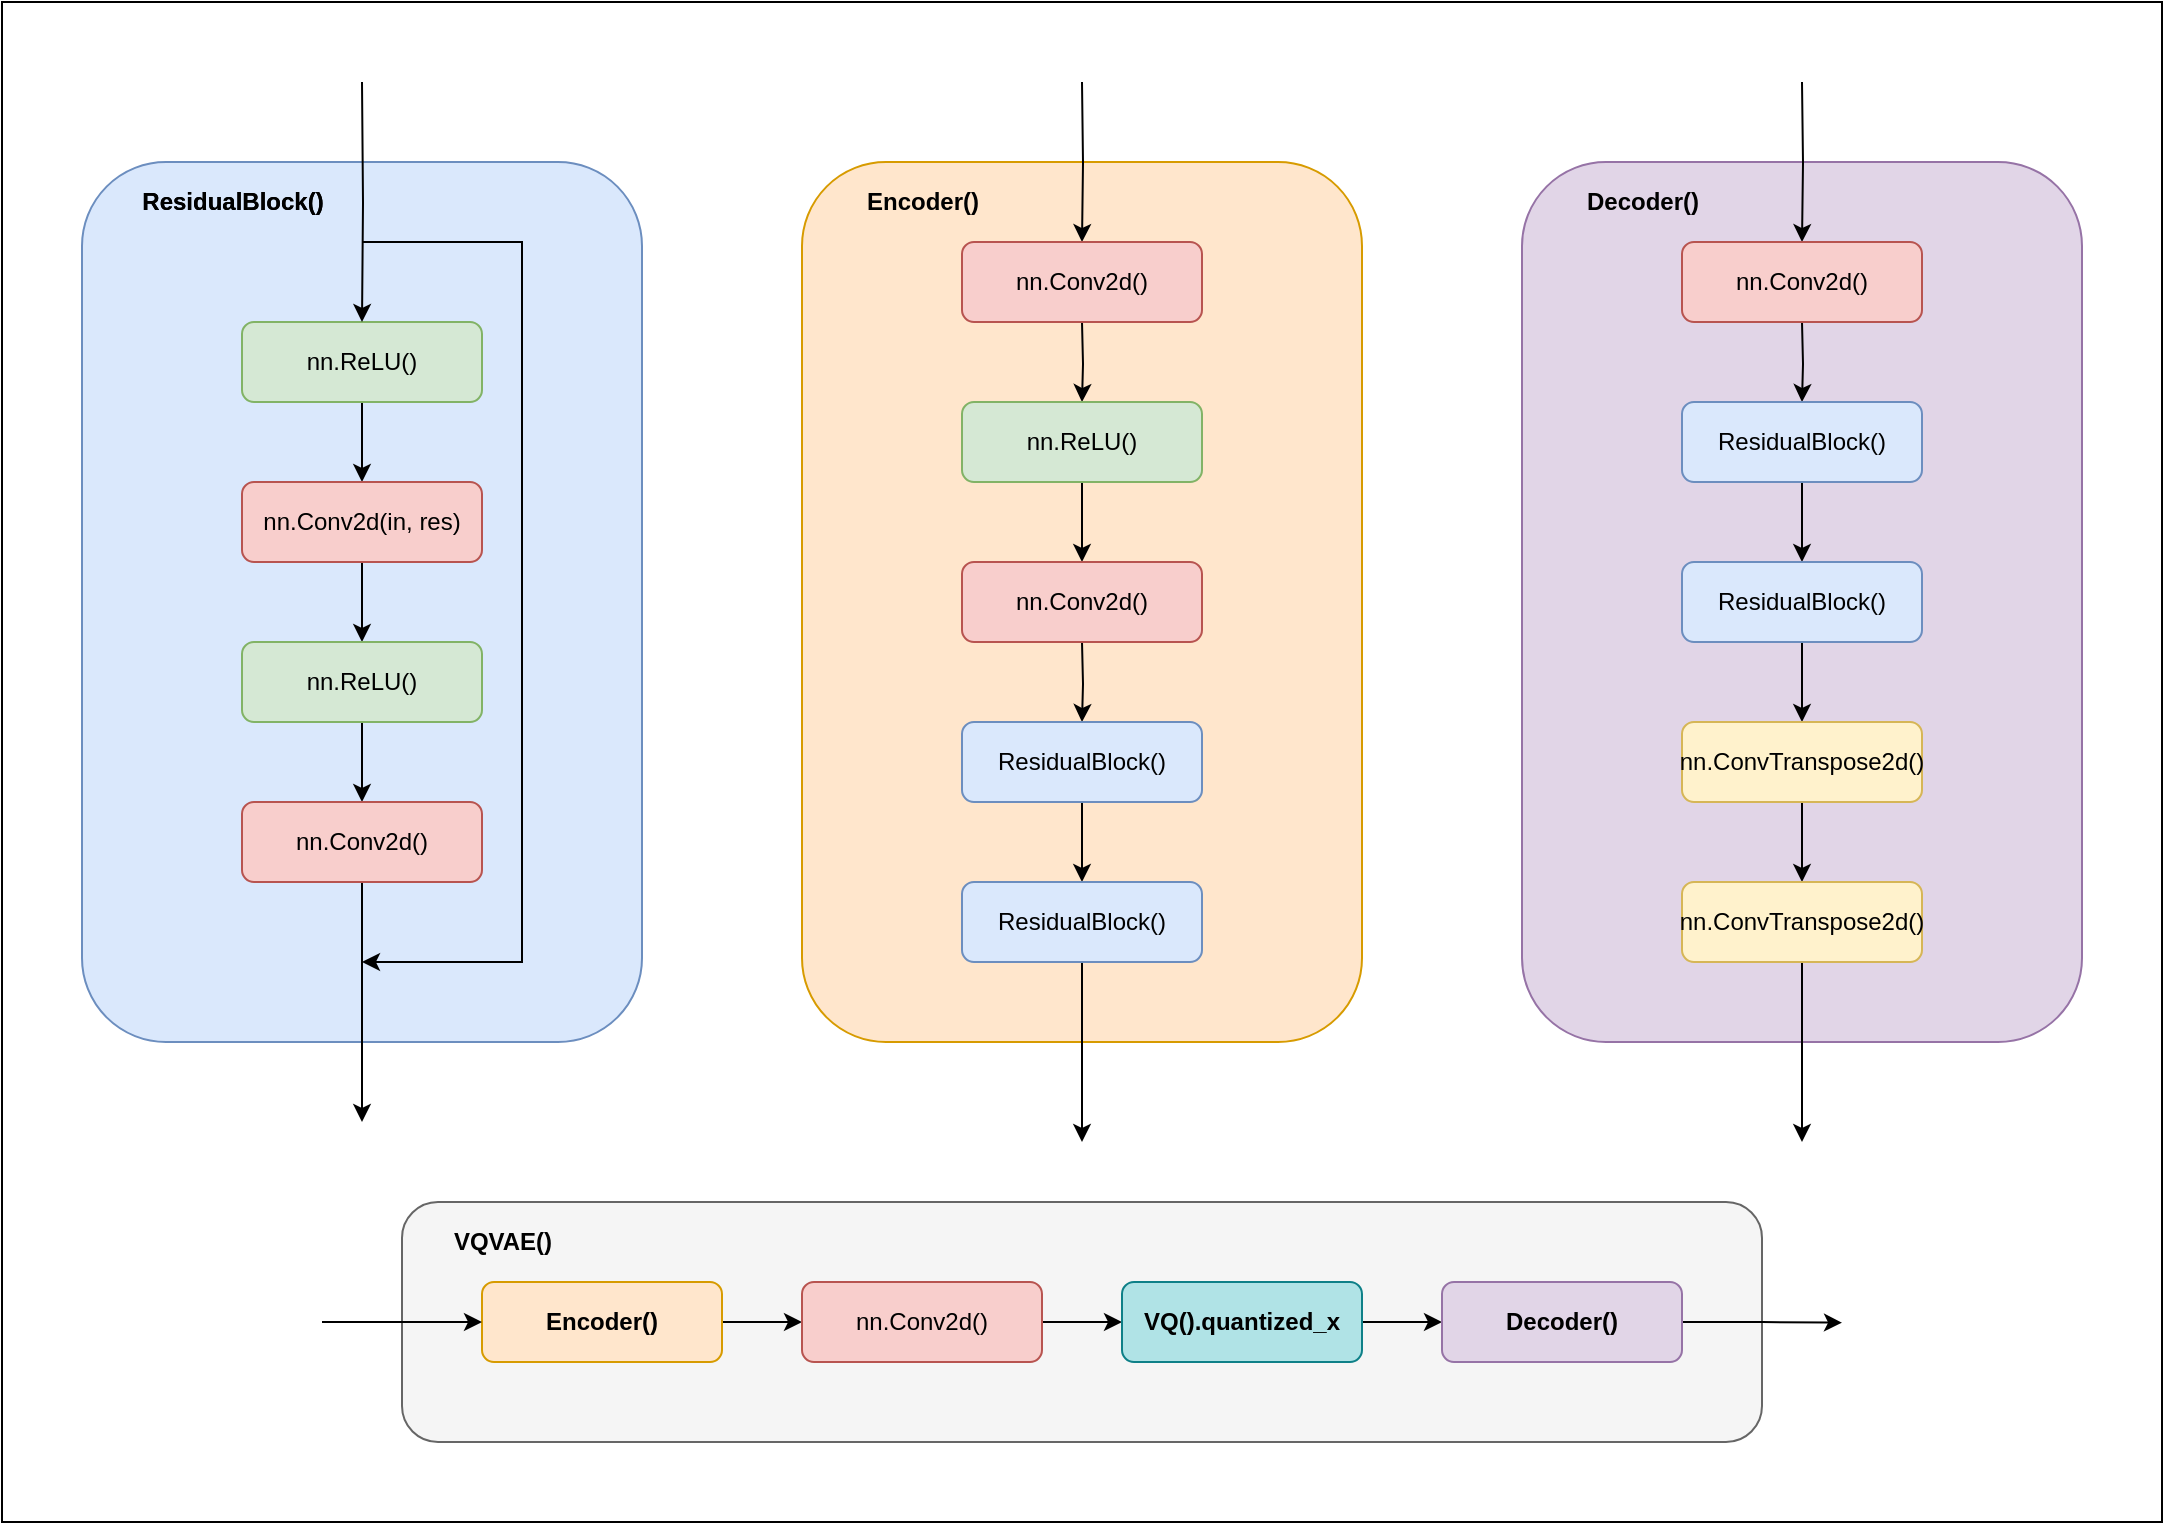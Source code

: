<mxfile version="20.4.2" type="device"><diagram id="rA5FCein4MGfeQDU8QWV" name="Page-1"><mxGraphModel dx="298" dy="625" grid="1" gridSize="10" guides="1" tooltips="1" connect="1" arrows="1" fold="1" page="1" pageScale="1" pageWidth="1169" pageHeight="827" math="0" shadow="0"><root><mxCell id="0"/><mxCell id="1" parent="0"/><mxCell id="l-AHATzJ2eBQARmSVLHL-71" value="" style="rounded=0;whiteSpace=wrap;html=1;fontSize=12;fillColor=none;" parent="1" vertex="1"><mxGeometry width="1080" height="760" as="geometry"/></mxCell><mxCell id="l-AHATzJ2eBQARmSVLHL-27" value="" style="rounded=1;whiteSpace=wrap;html=1;fillColor=#ffe6cc;strokeColor=#d79b00;" parent="1" vertex="1"><mxGeometry x="400" y="80" width="280" height="440" as="geometry"/></mxCell><mxCell id="l-AHATzJ2eBQARmSVLHL-14" value="" style="rounded=1;whiteSpace=wrap;html=1;fillColor=#dae8fc;strokeColor=#6c8ebf;" parent="1" vertex="1"><mxGeometry x="40" y="80" width="280" height="440" as="geometry"/></mxCell><mxCell id="l-AHATzJ2eBQARmSVLHL-3" value="" style="edgeStyle=orthogonalEdgeStyle;rounded=0;orthogonalLoop=1;jettySize=auto;html=1;" parent="1" source="l-AHATzJ2eBQARmSVLHL-1" target="l-AHATzJ2eBQARmSVLHL-2" edge="1"><mxGeometry relative="1" as="geometry"/></mxCell><mxCell id="l-AHATzJ2eBQARmSVLHL-1" value="nn.ReLU()" style="rounded=1;whiteSpace=wrap;html=1;fillColor=#d5e8d4;strokeColor=#82b366;" parent="1" vertex="1"><mxGeometry x="120" y="160" width="120" height="40" as="geometry"/></mxCell><mxCell id="l-AHATzJ2eBQARmSVLHL-5" value="" style="edgeStyle=orthogonalEdgeStyle;rounded=0;orthogonalLoop=1;jettySize=auto;html=1;" parent="1" source="l-AHATzJ2eBQARmSVLHL-2" target="l-AHATzJ2eBQARmSVLHL-4" edge="1"><mxGeometry relative="1" as="geometry"/></mxCell><mxCell id="l-AHATzJ2eBQARmSVLHL-2" value="nn.Conv2d(in, res)" style="rounded=1;whiteSpace=wrap;html=1;fillColor=#f8cecc;strokeColor=#b85450;" parent="1" vertex="1"><mxGeometry x="120" y="240" width="120" height="40" as="geometry"/></mxCell><mxCell id="l-AHATzJ2eBQARmSVLHL-7" value="" style="edgeStyle=orthogonalEdgeStyle;rounded=0;orthogonalLoop=1;jettySize=auto;html=1;" parent="1" source="l-AHATzJ2eBQARmSVLHL-4" target="l-AHATzJ2eBQARmSVLHL-6" edge="1"><mxGeometry relative="1" as="geometry"/></mxCell><mxCell id="l-AHATzJ2eBQARmSVLHL-4" value="nn.ReLU()" style="rounded=1;whiteSpace=wrap;html=1;fillColor=#d5e8d4;strokeColor=#82b366;" parent="1" vertex="1"><mxGeometry x="120" y="320" width="120" height="40" as="geometry"/></mxCell><mxCell id="l-AHATzJ2eBQARmSVLHL-13" value="" style="edgeStyle=orthogonalEdgeStyle;rounded=0;orthogonalLoop=1;jettySize=auto;html=1;" parent="1" source="l-AHATzJ2eBQARmSVLHL-6" edge="1"><mxGeometry relative="1" as="geometry"><mxPoint x="180" y="560" as="targetPoint"/></mxGeometry></mxCell><mxCell id="l-AHATzJ2eBQARmSVLHL-6" value="nn.Conv2d()" style="rounded=1;whiteSpace=wrap;html=1;fillColor=#f8cecc;strokeColor=#b85450;" parent="1" vertex="1"><mxGeometry x="120" y="400" width="120" height="40" as="geometry"/></mxCell><mxCell id="l-AHATzJ2eBQARmSVLHL-10" style="edgeStyle=orthogonalEdgeStyle;rounded=0;orthogonalLoop=1;jettySize=auto;html=1;entryX=0.5;entryY=0;entryDx=0;entryDy=0;" parent="1" target="l-AHATzJ2eBQARmSVLHL-1" edge="1"><mxGeometry relative="1" as="geometry"><mxPoint x="180" y="40" as="sourcePoint"/></mxGeometry></mxCell><mxCell id="l-AHATzJ2eBQARmSVLHL-12" style="edgeStyle=orthogonalEdgeStyle;rounded=0;orthogonalLoop=1;jettySize=auto;html=1;" parent="1" edge="1"><mxGeometry relative="1" as="geometry"><mxPoint x="180" y="120" as="sourcePoint"/><mxPoint x="180" y="480" as="targetPoint"/><Array as="points"><mxPoint x="260" y="120"/><mxPoint x="260" y="480"/><mxPoint x="240" y="480"/></Array></mxGeometry></mxCell><mxCell id="l-AHATzJ2eBQARmSVLHL-15" value="&lt;font size=&quot;1&quot;&gt;&lt;b style=&quot;font-size: 12px&quot;&gt;ResidualBlock()&lt;/b&gt;&lt;/font&gt;" style="text;html=1;align=center;verticalAlign=middle;resizable=0;points=[];autosize=1;strokeColor=none;fillColor=none;" parent="1" vertex="1"><mxGeometry x="60" y="90" width="110" height="20" as="geometry"/></mxCell><mxCell id="l-AHATzJ2eBQARmSVLHL-18" value="" style="edgeStyle=orthogonalEdgeStyle;rounded=0;orthogonalLoop=1;jettySize=auto;html=1;entryX=0.5;entryY=0;entryDx=0;entryDy=0;" parent="1" target="l-AHATzJ2eBQARmSVLHL-20" edge="1"><mxGeometry relative="1" as="geometry"><mxPoint x="540" y="160" as="sourcePoint"/></mxGeometry></mxCell><mxCell id="l-AHATzJ2eBQARmSVLHL-19" value="" style="edgeStyle=orthogonalEdgeStyle;rounded=0;orthogonalLoop=1;jettySize=auto;html=1;entryX=0.5;entryY=0;entryDx=0;entryDy=0;" parent="1" source="l-AHATzJ2eBQARmSVLHL-20" target="l-AHATzJ2eBQARmSVLHL-32" edge="1"><mxGeometry relative="1" as="geometry"><mxPoint x="540" y="280" as="targetPoint"/></mxGeometry></mxCell><mxCell id="l-AHATzJ2eBQARmSVLHL-20" value="nn.ReLU()" style="rounded=1;whiteSpace=wrap;html=1;fillColor=#d5e8d4;strokeColor=#82b366;" parent="1" vertex="1"><mxGeometry x="480" y="200" width="120" height="40" as="geometry"/></mxCell><mxCell id="l-AHATzJ2eBQARmSVLHL-21" value="" style="edgeStyle=orthogonalEdgeStyle;rounded=0;orthogonalLoop=1;jettySize=auto;html=1;entryX=0.5;entryY=0;entryDx=0;entryDy=0;" parent="1" target="l-AHATzJ2eBQARmSVLHL-24" edge="1"><mxGeometry relative="1" as="geometry"><mxPoint x="540" y="320" as="sourcePoint"/></mxGeometry></mxCell><mxCell id="l-AHATzJ2eBQARmSVLHL-34" value="" style="edgeStyle=orthogonalEdgeStyle;rounded=0;orthogonalLoop=1;jettySize=auto;html=1;fontSize=12;" parent="1" source="l-AHATzJ2eBQARmSVLHL-24" target="l-AHATzJ2eBQARmSVLHL-33" edge="1"><mxGeometry relative="1" as="geometry"/></mxCell><mxCell id="l-AHATzJ2eBQARmSVLHL-24" value="ResidualBlock()" style="rounded=1;whiteSpace=wrap;html=1;fillColor=#dae8fc;strokeColor=#6c8ebf;" parent="1" vertex="1"><mxGeometry x="480" y="360" width="120" height="40" as="geometry"/></mxCell><mxCell id="l-AHATzJ2eBQARmSVLHL-25" style="edgeStyle=orthogonalEdgeStyle;rounded=0;orthogonalLoop=1;jettySize=auto;html=1;entryX=0.5;entryY=0;entryDx=0;entryDy=0;" parent="1" target="l-AHATzJ2eBQARmSVLHL-26" edge="1"><mxGeometry relative="1" as="geometry"><mxPoint x="540" y="40" as="sourcePoint"/><mxPoint x="540" y="120" as="targetPoint"/></mxGeometry></mxCell><mxCell id="l-AHATzJ2eBQARmSVLHL-26" value="nn.Conv2d()" style="rounded=1;whiteSpace=wrap;html=1;fillColor=#f8cecc;strokeColor=#b85450;" parent="1" vertex="1"><mxGeometry x="480" y="120" width="120" height="40" as="geometry"/></mxCell><mxCell id="l-AHATzJ2eBQARmSVLHL-32" value="nn.Conv2d()" style="rounded=1;whiteSpace=wrap;html=1;fillColor=#f8cecc;strokeColor=#b85450;" parent="1" vertex="1"><mxGeometry x="480" y="280" width="120" height="40" as="geometry"/></mxCell><mxCell id="l-AHATzJ2eBQARmSVLHL-35" style="edgeStyle=orthogonalEdgeStyle;rounded=0;orthogonalLoop=1;jettySize=auto;html=1;fontSize=12;" parent="1" source="l-AHATzJ2eBQARmSVLHL-33" edge="1"><mxGeometry relative="1" as="geometry"><mxPoint x="540" y="570" as="targetPoint"/></mxGeometry></mxCell><mxCell id="l-AHATzJ2eBQARmSVLHL-33" value="ResidualBlock()" style="rounded=1;whiteSpace=wrap;html=1;fillColor=#dae8fc;strokeColor=#6c8ebf;" parent="1" vertex="1"><mxGeometry x="480" y="440" width="120" height="40" as="geometry"/></mxCell><mxCell id="l-AHATzJ2eBQARmSVLHL-36" value="&lt;font size=&quot;1&quot;&gt;&lt;b style=&quot;font-size: 12px&quot;&gt;Encoder()&lt;/b&gt;&lt;/font&gt;" style="text;html=1;align=center;verticalAlign=middle;resizable=0;points=[];autosize=1;strokeColor=none;fillColor=none;" parent="1" vertex="1"><mxGeometry x="425" y="90" width="70" height="20" as="geometry"/></mxCell><mxCell id="l-AHATzJ2eBQARmSVLHL-39" value="" style="rounded=1;whiteSpace=wrap;html=1;fillColor=#e1d5e7;strokeColor=#9673a6;" parent="1" vertex="1"><mxGeometry x="760" y="80" width="280" height="440" as="geometry"/></mxCell><mxCell id="l-AHATzJ2eBQARmSVLHL-40" value="" style="edgeStyle=orthogonalEdgeStyle;rounded=0;orthogonalLoop=1;jettySize=auto;html=1;entryX=0.5;entryY=0;entryDx=0;entryDy=0;" parent="1" target="l-AHATzJ2eBQARmSVLHL-52" edge="1"><mxGeometry relative="1" as="geometry"><mxPoint x="900" y="160" as="sourcePoint"/><mxPoint x="900" y="200" as="targetPoint"/></mxGeometry></mxCell><mxCell id="l-AHATzJ2eBQARmSVLHL-41" value="" style="edgeStyle=orthogonalEdgeStyle;rounded=0;orthogonalLoop=1;jettySize=auto;html=1;entryX=0.5;entryY=0;entryDx=0;entryDy=0;exitX=0.5;exitY=1;exitDx=0;exitDy=0;" parent="1" source="l-AHATzJ2eBQARmSVLHL-52" target="l-AHATzJ2eBQARmSVLHL-53" edge="1"><mxGeometry relative="1" as="geometry"><mxPoint x="900" y="280" as="targetPoint"/><mxPoint x="900" y="240" as="sourcePoint"/></mxGeometry></mxCell><mxCell id="l-AHATzJ2eBQARmSVLHL-43" value="" style="edgeStyle=orthogonalEdgeStyle;rounded=0;orthogonalLoop=1;jettySize=auto;html=1;entryX=0.5;entryY=0;entryDx=0;entryDy=0;exitX=0.5;exitY=1;exitDx=0;exitDy=0;" parent="1" source="l-AHATzJ2eBQARmSVLHL-53" edge="1"><mxGeometry relative="1" as="geometry"><mxPoint x="900" y="320" as="sourcePoint"/><mxPoint x="900" y="360" as="targetPoint"/></mxGeometry></mxCell><mxCell id="l-AHATzJ2eBQARmSVLHL-44" value="" style="edgeStyle=orthogonalEdgeStyle;rounded=0;orthogonalLoop=1;jettySize=auto;html=1;fontSize=12;exitX=0.5;exitY=1;exitDx=0;exitDy=0;entryX=0.5;entryY=0;entryDx=0;entryDy=0;" parent="1" source="l-AHATzJ2eBQARmSVLHL-55" target="l-AHATzJ2eBQARmSVLHL-56" edge="1"><mxGeometry relative="1" as="geometry"><mxPoint x="900" y="400" as="sourcePoint"/><mxPoint x="900" y="440" as="targetPoint"/></mxGeometry></mxCell><mxCell id="l-AHATzJ2eBQARmSVLHL-46" style="edgeStyle=orthogonalEdgeStyle;rounded=0;orthogonalLoop=1;jettySize=auto;html=1;entryX=0.5;entryY=0;entryDx=0;entryDy=0;" parent="1" target="l-AHATzJ2eBQARmSVLHL-47" edge="1"><mxGeometry relative="1" as="geometry"><mxPoint x="900" y="40" as="sourcePoint"/><mxPoint x="900" y="120" as="targetPoint"/></mxGeometry></mxCell><mxCell id="l-AHATzJ2eBQARmSVLHL-47" value="nn.Conv2d()" style="rounded=1;whiteSpace=wrap;html=1;fillColor=#f8cecc;strokeColor=#b85450;" parent="1" vertex="1"><mxGeometry x="840" y="120" width="120" height="40" as="geometry"/></mxCell><mxCell id="l-AHATzJ2eBQARmSVLHL-49" style="edgeStyle=orthogonalEdgeStyle;rounded=0;orthogonalLoop=1;jettySize=auto;html=1;fontSize=12;exitX=0.5;exitY=1;exitDx=0;exitDy=0;" parent="1" source="l-AHATzJ2eBQARmSVLHL-56" edge="1"><mxGeometry relative="1" as="geometry"><mxPoint x="900" y="570" as="targetPoint"/><mxPoint x="900" y="480" as="sourcePoint"/></mxGeometry></mxCell><mxCell id="l-AHATzJ2eBQARmSVLHL-51" value="&lt;font size=&quot;1&quot;&gt;&lt;b style=&quot;font-size: 12px&quot;&gt;Decoder()&lt;/b&gt;&lt;/font&gt;" style="text;html=1;align=center;verticalAlign=middle;resizable=0;points=[];autosize=1;strokeColor=none;fillColor=none;" parent="1" vertex="1"><mxGeometry x="785" y="90" width="70" height="20" as="geometry"/></mxCell><mxCell id="l-AHATzJ2eBQARmSVLHL-52" value="ResidualBlock()" style="rounded=1;whiteSpace=wrap;html=1;fillColor=#dae8fc;strokeColor=#6c8ebf;" parent="1" vertex="1"><mxGeometry x="840" y="200" width="120" height="40" as="geometry"/></mxCell><mxCell id="l-AHATzJ2eBQARmSVLHL-53" value="ResidualBlock()" style="rounded=1;whiteSpace=wrap;html=1;fillColor=#dae8fc;strokeColor=#6c8ebf;" parent="1" vertex="1"><mxGeometry x="840" y="280" width="120" height="40" as="geometry"/></mxCell><mxCell id="l-AHATzJ2eBQARmSVLHL-55" value="nn.ConvTranspose2d()" style="rounded=1;whiteSpace=wrap;html=1;fillColor=#fff2cc;strokeColor=#d6b656;" parent="1" vertex="1"><mxGeometry x="840" y="360" width="120" height="40" as="geometry"/></mxCell><mxCell id="l-AHATzJ2eBQARmSVLHL-56" value="nn.ConvTranspose2d()" style="rounded=1;whiteSpace=wrap;html=1;fillColor=#fff2cc;strokeColor=#d6b656;" parent="1" vertex="1"><mxGeometry x="840" y="440" width="120" height="40" as="geometry"/></mxCell><mxCell id="l-AHATzJ2eBQARmSVLHL-57" value="" style="rounded=1;whiteSpace=wrap;html=1;fillColor=#f5f5f5;strokeColor=#666666;fontColor=#333333;" parent="1" vertex="1"><mxGeometry x="200" y="600" width="680" height="120" as="geometry"/></mxCell><mxCell id="l-AHATzJ2eBQARmSVLHL-65" style="edgeStyle=orthogonalEdgeStyle;rounded=0;orthogonalLoop=1;jettySize=auto;html=1;exitX=1;exitY=0.5;exitDx=0;exitDy=0;entryX=0;entryY=0.5;entryDx=0;entryDy=0;fontSize=12;" parent="1" source="l-AHATzJ2eBQARmSVLHL-60" target="l-AHATzJ2eBQARmSVLHL-61" edge="1"><mxGeometry relative="1" as="geometry"/></mxCell><mxCell id="l-AHATzJ2eBQARmSVLHL-60" value="&lt;b&gt;Encoder()&lt;/b&gt;" style="rounded=1;whiteSpace=wrap;html=1;fillColor=#ffe6cc;strokeColor=#d79b00;" parent="1" vertex="1"><mxGeometry x="240" y="640" width="120" height="40" as="geometry"/></mxCell><mxCell id="l-AHATzJ2eBQARmSVLHL-66" style="edgeStyle=orthogonalEdgeStyle;rounded=0;orthogonalLoop=1;jettySize=auto;html=1;exitX=1;exitY=0.5;exitDx=0;exitDy=0;entryX=0;entryY=0.5;entryDx=0;entryDy=0;fontSize=12;" parent="1" source="l-AHATzJ2eBQARmSVLHL-61" target="l-AHATzJ2eBQARmSVLHL-62" edge="1"><mxGeometry relative="1" as="geometry"/></mxCell><mxCell id="l-AHATzJ2eBQARmSVLHL-61" value="nn.Conv2d()" style="rounded=1;whiteSpace=wrap;html=1;fillColor=#f8cecc;strokeColor=#b85450;" parent="1" vertex="1"><mxGeometry x="400" y="640" width="120" height="40" as="geometry"/></mxCell><mxCell id="l-AHATzJ2eBQARmSVLHL-67" style="edgeStyle=orthogonalEdgeStyle;rounded=0;orthogonalLoop=1;jettySize=auto;html=1;exitX=1;exitY=0.5;exitDx=0;exitDy=0;entryX=0;entryY=0.5;entryDx=0;entryDy=0;fontSize=12;" parent="1" source="l-AHATzJ2eBQARmSVLHL-62" target="l-AHATzJ2eBQARmSVLHL-63" edge="1"><mxGeometry relative="1" as="geometry"/></mxCell><mxCell id="l-AHATzJ2eBQARmSVLHL-62" value="&lt;b&gt;VQ().quantized_x&lt;/b&gt;" style="rounded=1;whiteSpace=wrap;html=1;fillColor=#b0e3e6;strokeColor=#0e8088;" parent="1" vertex="1"><mxGeometry x="560" y="640" width="120" height="40" as="geometry"/></mxCell><mxCell id="l-AHATzJ2eBQARmSVLHL-68" style="edgeStyle=orthogonalEdgeStyle;rounded=0;orthogonalLoop=1;jettySize=auto;html=1;exitX=1;exitY=0.5;exitDx=0;exitDy=0;fontSize=12;" parent="1" source="l-AHATzJ2eBQARmSVLHL-63" edge="1"><mxGeometry relative="1" as="geometry"><mxPoint x="920" y="660.353" as="targetPoint"/></mxGeometry></mxCell><mxCell id="l-AHATzJ2eBQARmSVLHL-63" value="&lt;b&gt;Decoder()&lt;/b&gt;" style="rounded=1;whiteSpace=wrap;html=1;fillColor=#e1d5e7;strokeColor=#9673a6;" parent="1" vertex="1"><mxGeometry x="720" y="640" width="120" height="40" as="geometry"/></mxCell><mxCell id="l-AHATzJ2eBQARmSVLHL-64" value="" style="endArrow=classic;html=1;rounded=0;fontSize=12;entryX=0;entryY=0.5;entryDx=0;entryDy=0;" parent="1" target="l-AHATzJ2eBQARmSVLHL-60" edge="1"><mxGeometry width="50" height="50" relative="1" as="geometry"><mxPoint x="160" y="660" as="sourcePoint"/><mxPoint x="140" y="480" as="targetPoint"/></mxGeometry></mxCell><mxCell id="l-AHATzJ2eBQARmSVLHL-69" value="&lt;font size=&quot;1&quot;&gt;&lt;b style=&quot;font-size: 12px&quot;&gt;ResidualBlock()&lt;/b&gt;&lt;/font&gt;" style="text;html=1;align=center;verticalAlign=middle;resizable=0;points=[];autosize=1;strokeColor=none;fillColor=none;" parent="1" vertex="1"><mxGeometry x="60" y="90" width="110" height="20" as="geometry"/></mxCell><mxCell id="l-AHATzJ2eBQARmSVLHL-70" value="&lt;font size=&quot;1&quot;&gt;&lt;b style=&quot;font-size: 12px&quot;&gt;VQVAE()&lt;/b&gt;&lt;/font&gt;" style="text;html=1;align=center;verticalAlign=middle;resizable=0;points=[];autosize=1;strokeColor=none;fillColor=none;" parent="1" vertex="1"><mxGeometry x="220" y="610" width="60" height="20" as="geometry"/></mxCell></root></mxGraphModel></diagram></mxfile>